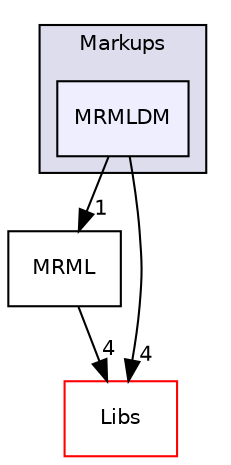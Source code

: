 digraph "Modules/Loadable/Markups/MRMLDM" {
  bgcolor=transparent;
  compound=true
  node [ fontsize="10", fontname="Helvetica"];
  edge [ labelfontsize="10", labelfontname="Helvetica"];
  subgraph clusterdir_1a96155338796d57dab45a56648f1a28 {
    graph [ bgcolor="#ddddee", pencolor="black", label="Markups" fontname="Helvetica", fontsize="10", URL="dir_1a96155338796d57dab45a56648f1a28.html"]
  dir_bc6862b78ba57c87da31465077dc752d [shape=box, label="MRMLDM", style="filled", fillcolor="#eeeeff", pencolor="black", URL="dir_bc6862b78ba57c87da31465077dc752d.html"];
  }
  dir_4f965ccb0ecb7ab49e9de9275cd5d581 [shape=box label="MRML" URL="dir_4f965ccb0ecb7ab49e9de9275cd5d581.html"];
  dir_6e6cb9563333489fde7459b1f95e59a5 [shape=box label="Libs" color="red" URL="dir_6e6cb9563333489fde7459b1f95e59a5.html"];
  dir_bc6862b78ba57c87da31465077dc752d->dir_4f965ccb0ecb7ab49e9de9275cd5d581 [headlabel="1", labeldistance=1.5 headhref="dir_000071_000070.html"];
  dir_bc6862b78ba57c87da31465077dc752d->dir_6e6cb9563333489fde7459b1f95e59a5 [headlabel="4", labeldistance=1.5 headhref="dir_000071_000012.html"];
  dir_4f965ccb0ecb7ab49e9de9275cd5d581->dir_6e6cb9563333489fde7459b1f95e59a5 [headlabel="4", labeldistance=1.5 headhref="dir_000070_000012.html"];
}

